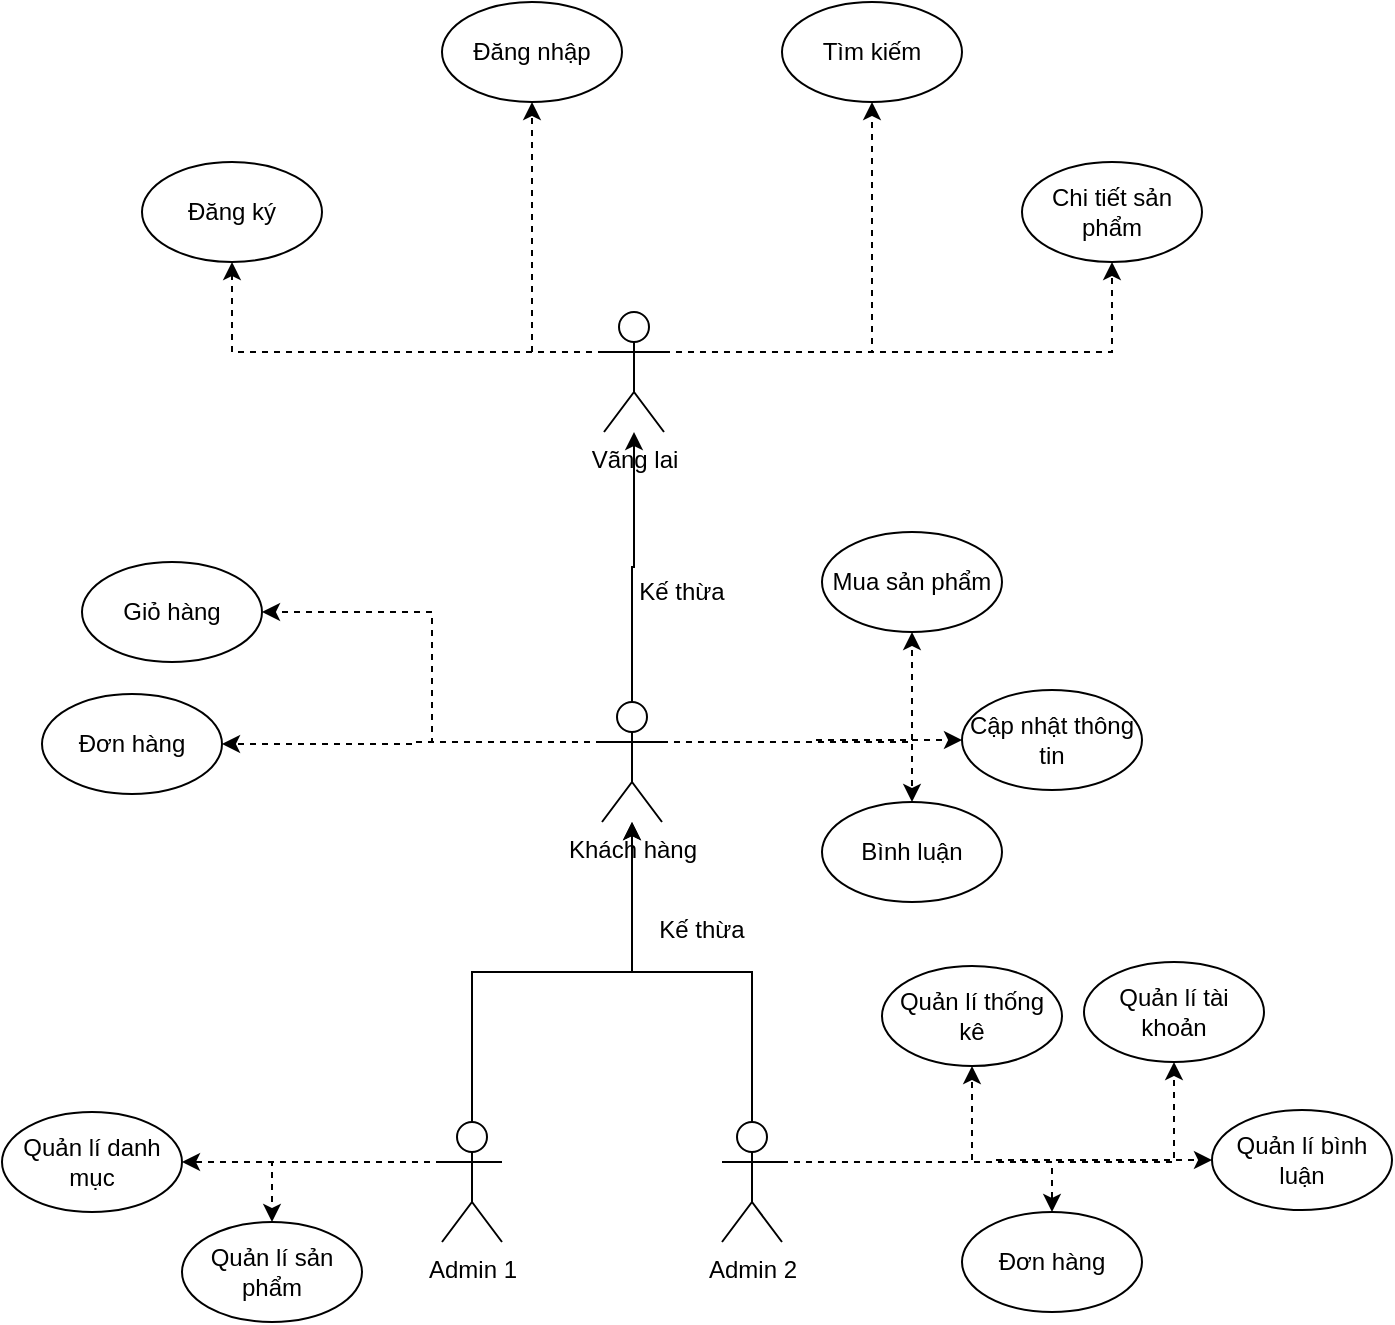 <mxfile version="22.1.7" type="github">
  <diagram name="Trang-1" id="aV3hntP2x-5xPMJDsho3">
    <mxGraphModel dx="1486" dy="766" grid="1" gridSize="10" guides="1" tooltips="1" connect="1" arrows="1" fold="1" page="1" pageScale="1" pageWidth="827" pageHeight="1169" math="0" shadow="0">
      <root>
        <mxCell id="0" />
        <mxCell id="1" parent="0" />
        <mxCell id="ac12_D_nsPhxLvk_qItx-21" style="edgeStyle=orthogonalEdgeStyle;rounded=0;orthogonalLoop=1;jettySize=auto;html=1;exitX=1;exitY=0.333;exitDx=0;exitDy=0;exitPerimeter=0;entryX=0.5;entryY=1;entryDx=0;entryDy=0;dashed=1;" parent="1" source="ac12_D_nsPhxLvk_qItx-1" target="ac12_D_nsPhxLvk_qItx-6" edge="1">
          <mxGeometry relative="1" as="geometry" />
        </mxCell>
        <mxCell id="ac12_D_nsPhxLvk_qItx-22" style="edgeStyle=orthogonalEdgeStyle;rounded=0;orthogonalLoop=1;jettySize=auto;html=1;exitX=0;exitY=0.333;exitDx=0;exitDy=0;exitPerimeter=0;entryX=0.5;entryY=1;entryDx=0;entryDy=0;dashed=1;" parent="1" source="ac12_D_nsPhxLvk_qItx-1" target="ac12_D_nsPhxLvk_qItx-2" edge="1">
          <mxGeometry relative="1" as="geometry" />
        </mxCell>
        <mxCell id="ac12_D_nsPhxLvk_qItx-23" style="edgeStyle=orthogonalEdgeStyle;rounded=0;orthogonalLoop=1;jettySize=auto;html=1;exitX=0;exitY=0.333;exitDx=0;exitDy=0;exitPerimeter=0;entryX=0.5;entryY=1;entryDx=0;entryDy=0;dashed=1;" parent="1" source="ac12_D_nsPhxLvk_qItx-1" target="ac12_D_nsPhxLvk_qItx-3" edge="1">
          <mxGeometry relative="1" as="geometry" />
        </mxCell>
        <mxCell id="ac12_D_nsPhxLvk_qItx-24" style="edgeStyle=orthogonalEdgeStyle;rounded=0;orthogonalLoop=1;jettySize=auto;html=1;exitX=1;exitY=0.333;exitDx=0;exitDy=0;exitPerimeter=0;entryX=0.5;entryY=1;entryDx=0;entryDy=0;dashed=1;" parent="1" source="ac12_D_nsPhxLvk_qItx-1" target="ac12_D_nsPhxLvk_qItx-5" edge="1">
          <mxGeometry relative="1" as="geometry" />
        </mxCell>
        <mxCell id="ac12_D_nsPhxLvk_qItx-1" value="Vãng lai" style="shape=umlActor;verticalLabelPosition=bottom;verticalAlign=top;html=1;outlineConnect=0;" parent="1" vertex="1">
          <mxGeometry x="361" y="185" width="30" height="60" as="geometry" />
        </mxCell>
        <mxCell id="ac12_D_nsPhxLvk_qItx-2" value="Đăng ký" style="ellipse;whiteSpace=wrap;html=1;" parent="1" vertex="1">
          <mxGeometry x="130" y="110" width="90" height="50" as="geometry" />
        </mxCell>
        <mxCell id="ac12_D_nsPhxLvk_qItx-3" value="Đăng nhập" style="ellipse;whiteSpace=wrap;html=1;" parent="1" vertex="1">
          <mxGeometry x="280" y="30" width="90" height="50" as="geometry" />
        </mxCell>
        <mxCell id="ac12_D_nsPhxLvk_qItx-5" value="Tìm kiếm" style="ellipse;whiteSpace=wrap;html=1;" parent="1" vertex="1">
          <mxGeometry x="450" y="30" width="90" height="50" as="geometry" />
        </mxCell>
        <mxCell id="ac12_D_nsPhxLvk_qItx-6" value="Chi tiết sản phẩm" style="ellipse;whiteSpace=wrap;html=1;" parent="1" vertex="1">
          <mxGeometry x="570" y="110" width="90" height="50" as="geometry" />
        </mxCell>
        <mxCell id="ac12_D_nsPhxLvk_qItx-26" style="edgeStyle=orthogonalEdgeStyle;rounded=0;orthogonalLoop=1;jettySize=auto;html=1;exitX=0.5;exitY=0;exitDx=0;exitDy=0;exitPerimeter=0;" parent="1" source="ac12_D_nsPhxLvk_qItx-25" target="ac12_D_nsPhxLvk_qItx-1" edge="1">
          <mxGeometry relative="1" as="geometry" />
        </mxCell>
        <mxCell id="ac12_D_nsPhxLvk_qItx-38" style="edgeStyle=orthogonalEdgeStyle;rounded=0;orthogonalLoop=1;jettySize=auto;html=1;exitX=1;exitY=0.333;exitDx=0;exitDy=0;exitPerimeter=0;entryX=0;entryY=0.5;entryDx=0;entryDy=0;dashed=1;" parent="1" source="ac12_D_nsPhxLvk_qItx-25" target="ac12_D_nsPhxLvk_qItx-31" edge="1">
          <mxGeometry relative="1" as="geometry" />
        </mxCell>
        <mxCell id="ac12_D_nsPhxLvk_qItx-39" style="edgeStyle=orthogonalEdgeStyle;rounded=0;orthogonalLoop=1;jettySize=auto;html=1;exitX=1;exitY=0.333;exitDx=0;exitDy=0;exitPerimeter=0;entryX=0.5;entryY=1;entryDx=0;entryDy=0;dashed=1;" parent="1" source="ac12_D_nsPhxLvk_qItx-25" target="ac12_D_nsPhxLvk_qItx-30" edge="1">
          <mxGeometry relative="1" as="geometry" />
        </mxCell>
        <mxCell id="ac12_D_nsPhxLvk_qItx-40" style="edgeStyle=orthogonalEdgeStyle;rounded=0;orthogonalLoop=1;jettySize=auto;html=1;exitX=1;exitY=0.333;exitDx=0;exitDy=0;exitPerimeter=0;entryX=0.5;entryY=0;entryDx=0;entryDy=0;dashed=1;" parent="1" source="ac12_D_nsPhxLvk_qItx-25" target="ac12_D_nsPhxLvk_qItx-32" edge="1">
          <mxGeometry relative="1" as="geometry" />
        </mxCell>
        <mxCell id="ac12_D_nsPhxLvk_qItx-41" style="edgeStyle=orthogonalEdgeStyle;rounded=0;orthogonalLoop=1;jettySize=auto;html=1;exitX=0;exitY=0.333;exitDx=0;exitDy=0;exitPerimeter=0;entryX=1;entryY=0.5;entryDx=0;entryDy=0;dashed=1;" parent="1" source="ac12_D_nsPhxLvk_qItx-25" target="ac12_D_nsPhxLvk_qItx-29" edge="1">
          <mxGeometry relative="1" as="geometry" />
        </mxCell>
        <mxCell id="ac12_D_nsPhxLvk_qItx-42" style="edgeStyle=orthogonalEdgeStyle;rounded=0;orthogonalLoop=1;jettySize=auto;html=1;exitX=0;exitY=0.333;exitDx=0;exitDy=0;exitPerimeter=0;entryX=1;entryY=0.5;entryDx=0;entryDy=0;dashed=1;" parent="1" source="ac12_D_nsPhxLvk_qItx-25" target="ac12_D_nsPhxLvk_qItx-28" edge="1">
          <mxGeometry relative="1" as="geometry" />
        </mxCell>
        <mxCell id="ac12_D_nsPhxLvk_qItx-25" value="Khách hàng" style="shape=umlActor;verticalLabelPosition=bottom;verticalAlign=top;html=1;outlineConnect=0;" parent="1" vertex="1">
          <mxGeometry x="360" y="380" width="30" height="60" as="geometry" />
        </mxCell>
        <mxCell id="ac12_D_nsPhxLvk_qItx-27" value="Kế thừa" style="text;html=1;strokeColor=none;fillColor=none;align=center;verticalAlign=middle;whiteSpace=wrap;rounded=0;" parent="1" vertex="1">
          <mxGeometry x="370" y="310" width="60" height="30" as="geometry" />
        </mxCell>
        <mxCell id="ac12_D_nsPhxLvk_qItx-28" value="Giỏ hàng" style="ellipse;whiteSpace=wrap;html=1;" parent="1" vertex="1">
          <mxGeometry x="100" y="310" width="90" height="50" as="geometry" />
        </mxCell>
        <mxCell id="ac12_D_nsPhxLvk_qItx-29" value="Đơn hàng" style="ellipse;whiteSpace=wrap;html=1;" parent="1" vertex="1">
          <mxGeometry x="80" y="376" width="90" height="50" as="geometry" />
        </mxCell>
        <mxCell id="ac12_D_nsPhxLvk_qItx-30" value="Mua sản phẩm" style="ellipse;whiteSpace=wrap;html=1;" parent="1" vertex="1">
          <mxGeometry x="470" y="295" width="90" height="50" as="geometry" />
        </mxCell>
        <mxCell id="ac12_D_nsPhxLvk_qItx-31" value="Cập nhật thông tin" style="ellipse;whiteSpace=wrap;html=1;" parent="1" vertex="1">
          <mxGeometry x="540" y="374" width="90" height="50" as="geometry" />
        </mxCell>
        <mxCell id="ac12_D_nsPhxLvk_qItx-32" value="Bình luận" style="ellipse;whiteSpace=wrap;html=1;" parent="1" vertex="1">
          <mxGeometry x="470" y="430" width="90" height="50" as="geometry" />
        </mxCell>
        <mxCell id="ac12_D_nsPhxLvk_qItx-47" style="edgeStyle=orthogonalEdgeStyle;rounded=0;orthogonalLoop=1;jettySize=auto;html=1;exitX=0.5;exitY=0;exitDx=0;exitDy=0;exitPerimeter=0;" parent="1" source="ac12_D_nsPhxLvk_qItx-44" target="ac12_D_nsPhxLvk_qItx-25" edge="1">
          <mxGeometry relative="1" as="geometry" />
        </mxCell>
        <mxCell id="ac12_D_nsPhxLvk_qItx-56" style="edgeStyle=orthogonalEdgeStyle;rounded=0;orthogonalLoop=1;jettySize=auto;html=1;exitX=0;exitY=0.333;exitDx=0;exitDy=0;exitPerimeter=0;entryX=1;entryY=0.5;entryDx=0;entryDy=0;dashed=1;" parent="1" source="ac12_D_nsPhxLvk_qItx-44" target="ac12_D_nsPhxLvk_qItx-49" edge="1">
          <mxGeometry relative="1" as="geometry" />
        </mxCell>
        <mxCell id="ac12_D_nsPhxLvk_qItx-58" style="edgeStyle=orthogonalEdgeStyle;rounded=0;orthogonalLoop=1;jettySize=auto;html=1;exitX=0;exitY=0.333;exitDx=0;exitDy=0;exitPerimeter=0;entryX=0.5;entryY=0;entryDx=0;entryDy=0;dashed=1;" parent="1" source="ac12_D_nsPhxLvk_qItx-44" target="ac12_D_nsPhxLvk_qItx-50" edge="1">
          <mxGeometry relative="1" as="geometry" />
        </mxCell>
        <mxCell id="ac12_D_nsPhxLvk_qItx-44" value="Admin 1" style="shape=umlActor;verticalLabelPosition=bottom;verticalAlign=top;html=1;outlineConnect=0;" parent="1" vertex="1">
          <mxGeometry x="280" y="590" width="30" height="60" as="geometry" />
        </mxCell>
        <mxCell id="ac12_D_nsPhxLvk_qItx-48" value="Kế thừa" style="text;html=1;strokeColor=none;fillColor=none;align=center;verticalAlign=middle;whiteSpace=wrap;rounded=0;" parent="1" vertex="1">
          <mxGeometry x="380" y="479" width="60" height="30" as="geometry" />
        </mxCell>
        <mxCell id="ac12_D_nsPhxLvk_qItx-49" value="Quản lí danh mục" style="ellipse;whiteSpace=wrap;html=1;" parent="1" vertex="1">
          <mxGeometry x="60" y="585" width="90" height="50" as="geometry" />
        </mxCell>
        <mxCell id="ac12_D_nsPhxLvk_qItx-50" value="Quản lí sản phẩm" style="ellipse;whiteSpace=wrap;html=1;" parent="1" vertex="1">
          <mxGeometry x="150" y="640" width="90" height="50" as="geometry" />
        </mxCell>
        <mxCell id="ac12_D_nsPhxLvk_qItx-51" value="Quản lí tài khoản" style="ellipse;whiteSpace=wrap;html=1;" parent="1" vertex="1">
          <mxGeometry x="601" y="510" width="90" height="50" as="geometry" />
        </mxCell>
        <mxCell id="ac12_D_nsPhxLvk_qItx-52" value="Quản lí bình luận" style="ellipse;whiteSpace=wrap;html=1;" parent="1" vertex="1">
          <mxGeometry x="665" y="584" width="90" height="50" as="geometry" />
        </mxCell>
        <mxCell id="ac12_D_nsPhxLvk_qItx-54" value="Đơn hàng" style="ellipse;whiteSpace=wrap;html=1;" parent="1" vertex="1">
          <mxGeometry x="540" y="635" width="90" height="50" as="geometry" />
        </mxCell>
        <mxCell id="VECLSWR-8n2ekzIDcZ4A-2" style="edgeStyle=orthogonalEdgeStyle;rounded=0;orthogonalLoop=1;jettySize=auto;html=1;exitX=0.5;exitY=0;exitDx=0;exitDy=0;exitPerimeter=0;" edge="1" parent="1" source="VECLSWR-8n2ekzIDcZ4A-1" target="ac12_D_nsPhxLvk_qItx-25">
          <mxGeometry relative="1" as="geometry" />
        </mxCell>
        <mxCell id="VECLSWR-8n2ekzIDcZ4A-3" style="edgeStyle=orthogonalEdgeStyle;rounded=0;orthogonalLoop=1;jettySize=auto;html=1;exitX=1;exitY=0.333;exitDx=0;exitDy=0;exitPerimeter=0;entryX=0.5;entryY=1;entryDx=0;entryDy=0;dashed=1;" edge="1" parent="1" source="VECLSWR-8n2ekzIDcZ4A-1" target="ac12_D_nsPhxLvk_qItx-51">
          <mxGeometry relative="1" as="geometry" />
        </mxCell>
        <mxCell id="VECLSWR-8n2ekzIDcZ4A-4" style="edgeStyle=orthogonalEdgeStyle;rounded=0;orthogonalLoop=1;jettySize=auto;html=1;exitX=1;exitY=0.333;exitDx=0;exitDy=0;exitPerimeter=0;entryX=0;entryY=0.5;entryDx=0;entryDy=0;dashed=1;" edge="1" parent="1" source="VECLSWR-8n2ekzIDcZ4A-1" target="ac12_D_nsPhxLvk_qItx-52">
          <mxGeometry relative="1" as="geometry" />
        </mxCell>
        <mxCell id="VECLSWR-8n2ekzIDcZ4A-5" style="edgeStyle=orthogonalEdgeStyle;rounded=0;orthogonalLoop=1;jettySize=auto;html=1;exitX=1;exitY=0.333;exitDx=0;exitDy=0;exitPerimeter=0;entryX=0.5;entryY=0;entryDx=0;entryDy=0;dashed=1;" edge="1" parent="1" source="VECLSWR-8n2ekzIDcZ4A-1" target="ac12_D_nsPhxLvk_qItx-54">
          <mxGeometry relative="1" as="geometry" />
        </mxCell>
        <mxCell id="VECLSWR-8n2ekzIDcZ4A-7" style="edgeStyle=orthogonalEdgeStyle;rounded=0;orthogonalLoop=1;jettySize=auto;html=1;exitX=1;exitY=0.333;exitDx=0;exitDy=0;exitPerimeter=0;entryX=0.5;entryY=1;entryDx=0;entryDy=0;dashed=1;" edge="1" parent="1" source="VECLSWR-8n2ekzIDcZ4A-1" target="VECLSWR-8n2ekzIDcZ4A-6">
          <mxGeometry relative="1" as="geometry" />
        </mxCell>
        <mxCell id="VECLSWR-8n2ekzIDcZ4A-1" value="Admin 2" style="shape=umlActor;verticalLabelPosition=bottom;verticalAlign=top;html=1;outlineConnect=0;" vertex="1" parent="1">
          <mxGeometry x="420" y="590" width="30" height="60" as="geometry" />
        </mxCell>
        <mxCell id="VECLSWR-8n2ekzIDcZ4A-6" value="Quản lí thống kê" style="ellipse;whiteSpace=wrap;html=1;" vertex="1" parent="1">
          <mxGeometry x="500" y="512" width="90" height="50" as="geometry" />
        </mxCell>
      </root>
    </mxGraphModel>
  </diagram>
</mxfile>
